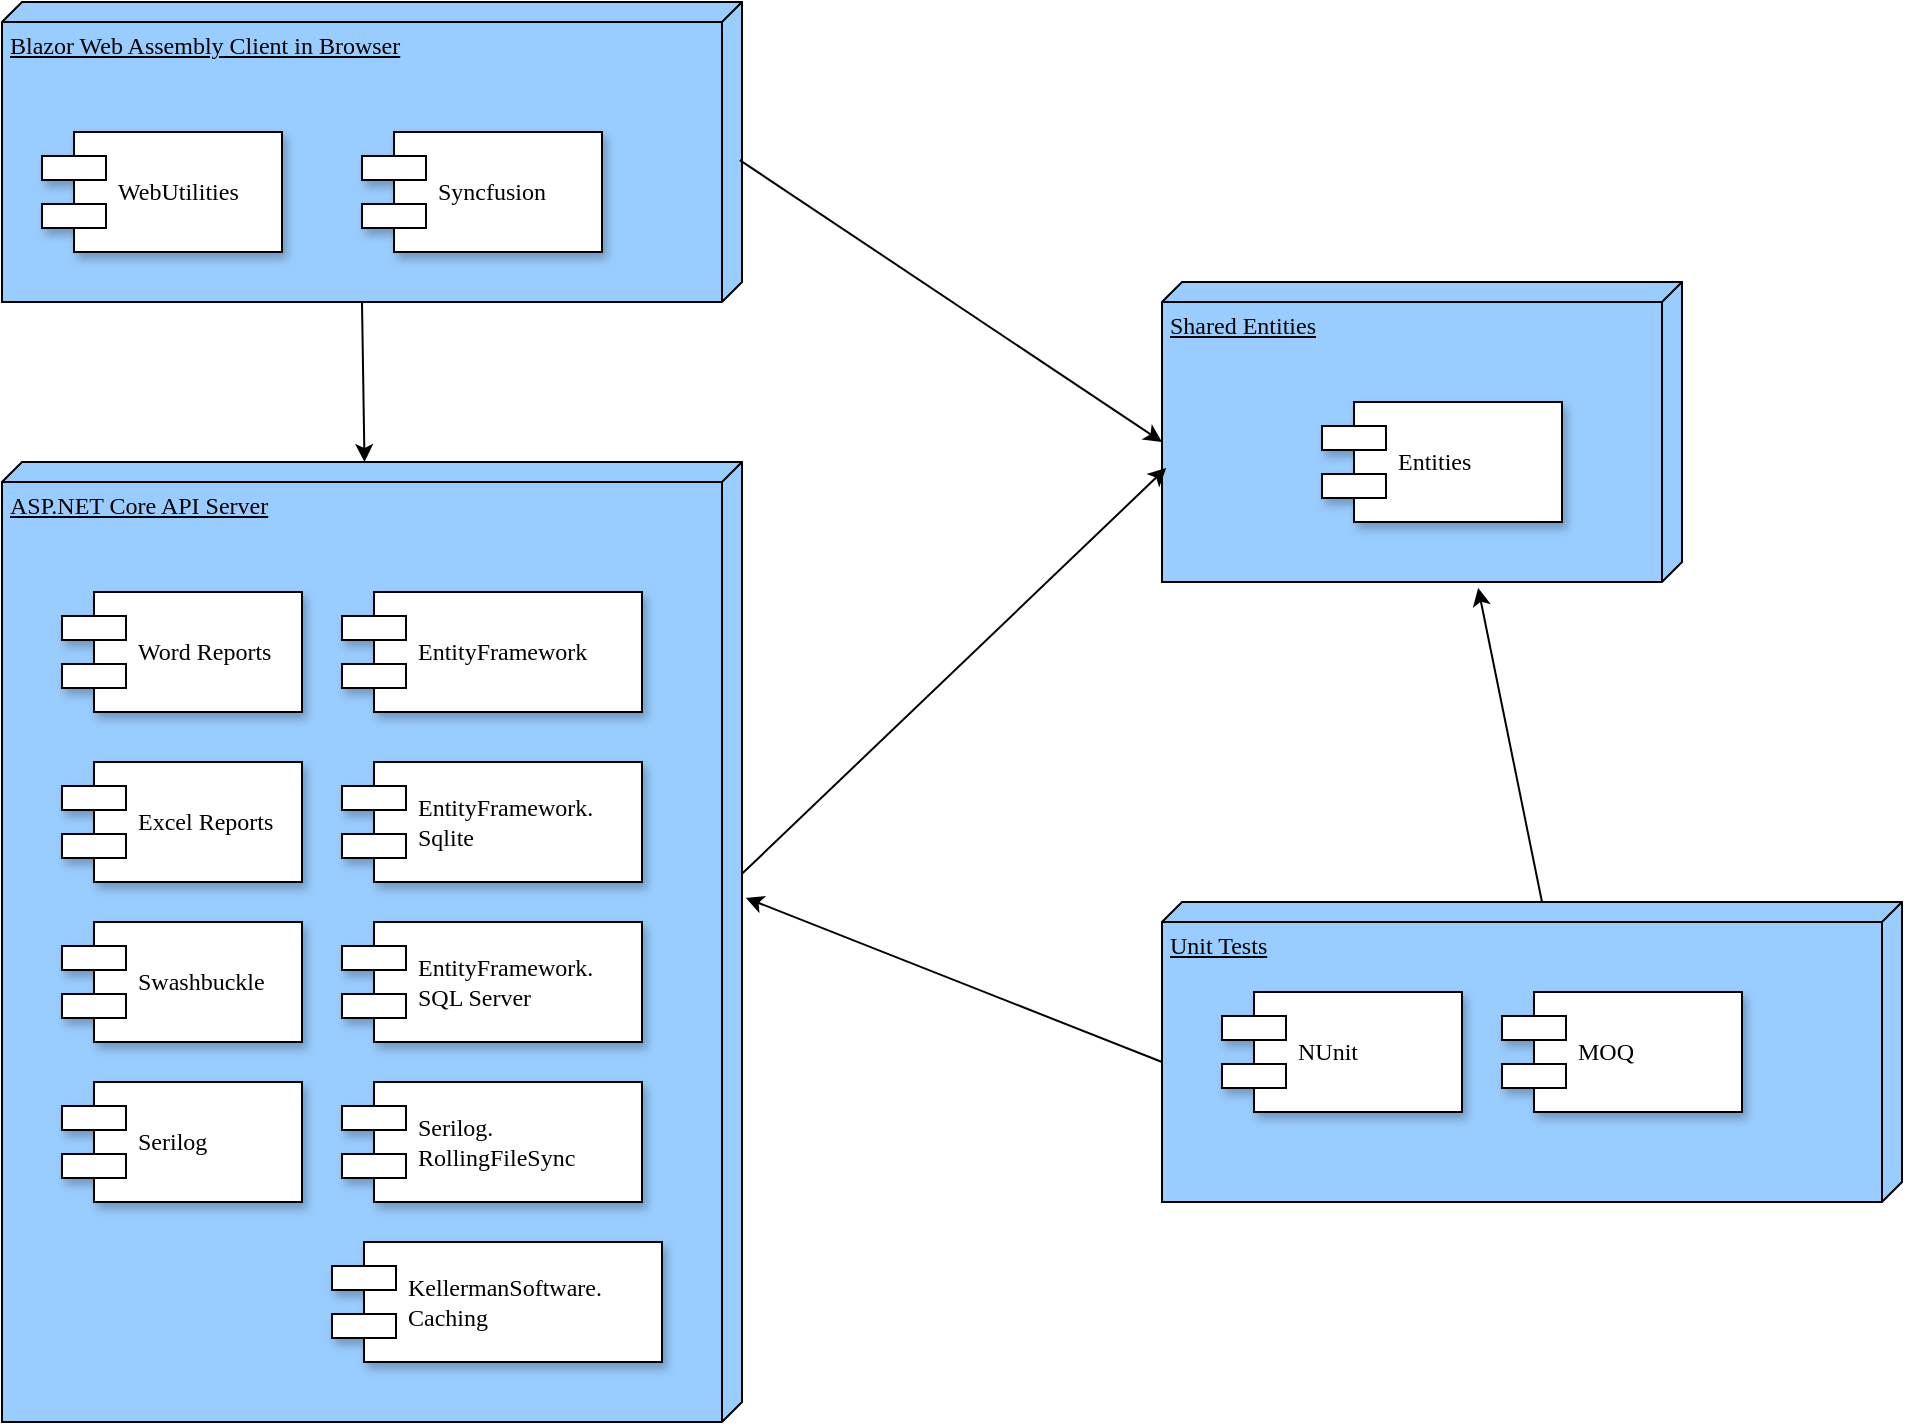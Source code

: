 <mxfile version="20.6.2" type="device"><diagram name="Page-1" id="5f0bae14-7c28-e335-631c-24af17079c00"><mxGraphModel dx="1326" dy="818" grid="1" gridSize="10" guides="1" tooltips="1" connect="1" arrows="1" fold="1" page="1" pageScale="1" pageWidth="1100" pageHeight="850" background="none" math="0" shadow="0"><root><mxCell id="0"/><mxCell id="1" parent="0"/><mxCell id="39150e848f15840c-1" value="Blazor Web Assembly Client in Browser" style="verticalAlign=top;align=left;spacingTop=8;spacingLeft=2;spacingRight=12;shape=cube;size=10;direction=south;fontStyle=4;html=1;rounded=0;shadow=0;comic=0;labelBackgroundColor=none;strokeWidth=1;fontFamily=Verdana;fontSize=12;fillColor=#99CCFF;" parent="1" vertex="1"><mxGeometry x="60" y="30" width="370" height="150" as="geometry"/></mxCell><mxCell id="39150e848f15840c-2" value="ASP.NET Core API Server" style="verticalAlign=top;align=left;spacingTop=8;spacingLeft=2;spacingRight=12;shape=cube;size=10;direction=south;fontStyle=4;html=1;rounded=0;shadow=0;comic=0;labelBackgroundColor=none;strokeWidth=1;fontFamily=Verdana;fontSize=12;fillColor=#99CCFF;" parent="1" vertex="1"><mxGeometry x="60" y="260" width="370" height="480" as="geometry"/></mxCell><mxCell id="39150e848f15840c-3" value="Shared Entities" style="verticalAlign=top;align=left;spacingTop=8;spacingLeft=2;spacingRight=12;shape=cube;size=10;direction=south;fontStyle=4;html=1;rounded=0;shadow=0;comic=0;labelBackgroundColor=none;strokeWidth=1;fontFamily=Verdana;fontSize=12;fillColor=#99CCFF;" parent="1" vertex="1"><mxGeometry x="640" y="170" width="260" height="150" as="geometry"/></mxCell><mxCell id="39150e848f15840c-5" value="Syncfusion" style="shape=component;align=left;spacingLeft=36;rounded=0;shadow=1;comic=0;labelBackgroundColor=none;strokeWidth=1;fontFamily=Verdana;fontSize=12;html=1;" parent="1" vertex="1"><mxGeometry x="240" y="95" width="120" height="60" as="geometry"/></mxCell><mxCell id="39150e848f15840c-7" value="Word Reports" style="shape=component;align=left;spacingLeft=36;rounded=0;shadow=1;comic=0;labelBackgroundColor=none;strokeWidth=1;fontFamily=Verdana;fontSize=12;html=1;" parent="1" vertex="1"><mxGeometry x="90" y="325" width="120" height="60" as="geometry"/></mxCell><mxCell id="39150e848f15840c-10" value="Entities" style="shape=component;align=left;spacingLeft=36;rounded=0;shadow=1;comic=0;labelBackgroundColor=none;strokeWidth=1;fontFamily=Verdana;fontSize=12;html=1;" parent="1" vertex="1"><mxGeometry x="720" y="230" width="120" height="60" as="geometry"/></mxCell><mxCell id="OOh4rg61yt-7VnNNi6C8-2" value="WebUtilities" style="shape=component;align=left;spacingLeft=36;rounded=0;shadow=1;comic=0;labelBackgroundColor=none;strokeWidth=1;fontFamily=Verdana;fontSize=12;html=1;" vertex="1" parent="1"><mxGeometry x="80" y="95" width="120" height="60" as="geometry"/></mxCell><mxCell id="OOh4rg61yt-7VnNNi6C8-3" value="Excel Reports" style="shape=component;align=left;spacingLeft=36;rounded=0;shadow=1;comic=0;labelBackgroundColor=none;strokeWidth=1;fontFamily=Verdana;fontSize=12;html=1;" vertex="1" parent="1"><mxGeometry x="90" y="410" width="120" height="60" as="geometry"/></mxCell><mxCell id="OOh4rg61yt-7VnNNi6C8-4" value="EntityFramework.&lt;br&gt;Sqlite" style="shape=component;align=left;spacingLeft=36;rounded=0;shadow=1;comic=0;labelBackgroundColor=none;strokeWidth=1;fontFamily=Verdana;fontSize=12;html=1;" vertex="1" parent="1"><mxGeometry x="230" y="410" width="150" height="60" as="geometry"/></mxCell><mxCell id="OOh4rg61yt-7VnNNi6C8-5" value="EntityFramework.&lt;br&gt;SQL Server" style="shape=component;align=left;spacingLeft=36;rounded=0;shadow=1;comic=0;labelBackgroundColor=none;strokeWidth=1;fontFamily=Verdana;fontSize=12;html=1;" vertex="1" parent="1"><mxGeometry x="230" y="490" width="150" height="60" as="geometry"/></mxCell><mxCell id="OOh4rg61yt-7VnNNi6C8-6" value="EntityFramework&lt;br&gt;" style="shape=component;align=left;spacingLeft=36;rounded=0;shadow=1;comic=0;labelBackgroundColor=none;strokeWidth=1;fontFamily=Verdana;fontSize=12;html=1;" vertex="1" parent="1"><mxGeometry x="230" y="325" width="150" height="60" as="geometry"/></mxCell><mxCell id="OOh4rg61yt-7VnNNi6C8-7" value="Serilog" style="shape=component;align=left;spacingLeft=36;rounded=0;shadow=1;comic=0;labelBackgroundColor=none;strokeWidth=1;fontFamily=Verdana;fontSize=12;html=1;" vertex="1" parent="1"><mxGeometry x="90" y="570" width="120" height="60" as="geometry"/></mxCell><mxCell id="OOh4rg61yt-7VnNNi6C8-8" value="Serilog.&lt;br&gt;RollingFileSync" style="shape=component;align=left;spacingLeft=36;rounded=0;shadow=1;comic=0;labelBackgroundColor=none;strokeWidth=1;fontFamily=Verdana;fontSize=12;html=1;" vertex="1" parent="1"><mxGeometry x="230" y="570" width="150" height="60" as="geometry"/></mxCell><mxCell id="OOh4rg61yt-7VnNNi6C8-9" value="Swashbuckle" style="shape=component;align=left;spacingLeft=36;rounded=0;shadow=1;comic=0;labelBackgroundColor=none;strokeWidth=1;fontFamily=Verdana;fontSize=12;html=1;" vertex="1" parent="1"><mxGeometry x="90" y="490" width="120" height="60" as="geometry"/></mxCell><mxCell id="OOh4rg61yt-7VnNNi6C8-10" value="KellermanSoftware.&lt;br&gt;Caching" style="shape=component;align=left;spacingLeft=36;rounded=0;shadow=1;comic=0;labelBackgroundColor=none;strokeWidth=1;fontFamily=Verdana;fontSize=12;html=1;" vertex="1" parent="1"><mxGeometry x="225" y="650" width="165" height="60" as="geometry"/></mxCell><mxCell id="OOh4rg61yt-7VnNNi6C8-13" value="" style="endArrow=classic;html=1;rounded=0;exitX=0;exitY=0;exitDx=150;exitDy=190;exitPerimeter=0;" edge="1" parent="1" source="39150e848f15840c-1" target="39150e848f15840c-2"><mxGeometry width="50" height="50" relative="1" as="geometry"><mxPoint x="470" y="440" as="sourcePoint"/><mxPoint x="520" y="390" as="targetPoint"/></mxGeometry></mxCell><mxCell id="OOh4rg61yt-7VnNNi6C8-14" value="" style="endArrow=classic;html=1;rounded=0;exitX=0.527;exitY=0.003;exitDx=0;exitDy=0;exitPerimeter=0;entryX=0;entryY=0;entryDx=80;entryDy=260;entryPerimeter=0;" edge="1" parent="1" source="39150e848f15840c-1" target="39150e848f15840c-3"><mxGeometry width="50" height="50" relative="1" as="geometry"><mxPoint x="670" y="490" as="sourcePoint"/><mxPoint x="720" y="440" as="targetPoint"/></mxGeometry></mxCell><mxCell id="OOh4rg61yt-7VnNNi6C8-15" value="" style="endArrow=classic;html=1;rounded=0;exitX=0.429;exitY=0;exitDx=0;exitDy=0;exitPerimeter=0;entryX=0.62;entryY=0.992;entryDx=0;entryDy=0;entryPerimeter=0;" edge="1" parent="1" source="39150e848f15840c-2" target="39150e848f15840c-3"><mxGeometry width="50" height="50" relative="1" as="geometry"><mxPoint x="730" y="540" as="sourcePoint"/><mxPoint x="780" y="490" as="targetPoint"/></mxGeometry></mxCell><mxCell id="OOh4rg61yt-7VnNNi6C8-16" value="Unit Tests" style="verticalAlign=top;align=left;spacingTop=8;spacingLeft=2;spacingRight=12;shape=cube;size=10;direction=south;fontStyle=4;html=1;rounded=0;shadow=0;comic=0;labelBackgroundColor=none;strokeWidth=1;fontFamily=Verdana;fontSize=12;fillColor=#99CCFF;" vertex="1" parent="1"><mxGeometry x="640" y="480" width="370" height="150" as="geometry"/></mxCell><mxCell id="OOh4rg61yt-7VnNNi6C8-17" value="NUnit" style="shape=component;align=left;spacingLeft=36;rounded=0;shadow=1;comic=0;labelBackgroundColor=none;strokeWidth=1;fontFamily=Verdana;fontSize=12;html=1;" vertex="1" parent="1"><mxGeometry x="670" y="525" width="120" height="60" as="geometry"/></mxCell><mxCell id="OOh4rg61yt-7VnNNi6C8-18" value="MOQ" style="shape=component;align=left;spacingLeft=36;rounded=0;shadow=1;comic=0;labelBackgroundColor=none;strokeWidth=1;fontFamily=Verdana;fontSize=12;html=1;" vertex="1" parent="1"><mxGeometry x="810" y="525" width="120" height="60" as="geometry"/></mxCell><mxCell id="OOh4rg61yt-7VnNNi6C8-19" value="" style="endArrow=classic;html=1;rounded=0;exitX=0;exitY=0;exitDx=0;exitDy=180;exitPerimeter=0;entryX=1.02;entryY=0.392;entryDx=0;entryDy=0;entryPerimeter=0;" edge="1" parent="1" source="OOh4rg61yt-7VnNNi6C8-16" target="39150e848f15840c-3"><mxGeometry width="50" height="50" relative="1" as="geometry"><mxPoint x="560" y="720" as="sourcePoint"/><mxPoint x="610" y="670" as="targetPoint"/></mxGeometry></mxCell><mxCell id="OOh4rg61yt-7VnNNi6C8-20" value="" style="endArrow=classic;html=1;rounded=0;entryX=0.454;entryY=-0.005;entryDx=0;entryDy=0;entryPerimeter=0;exitX=0;exitY=0;exitDx=80;exitDy=370;exitPerimeter=0;" edge="1" parent="1" source="OOh4rg61yt-7VnNNi6C8-16" target="39150e848f15840c-2"><mxGeometry width="50" height="50" relative="1" as="geometry"><mxPoint x="580" y="560" as="sourcePoint"/><mxPoint x="670" y="700" as="targetPoint"/></mxGeometry></mxCell></root></mxGraphModel></diagram></mxfile>